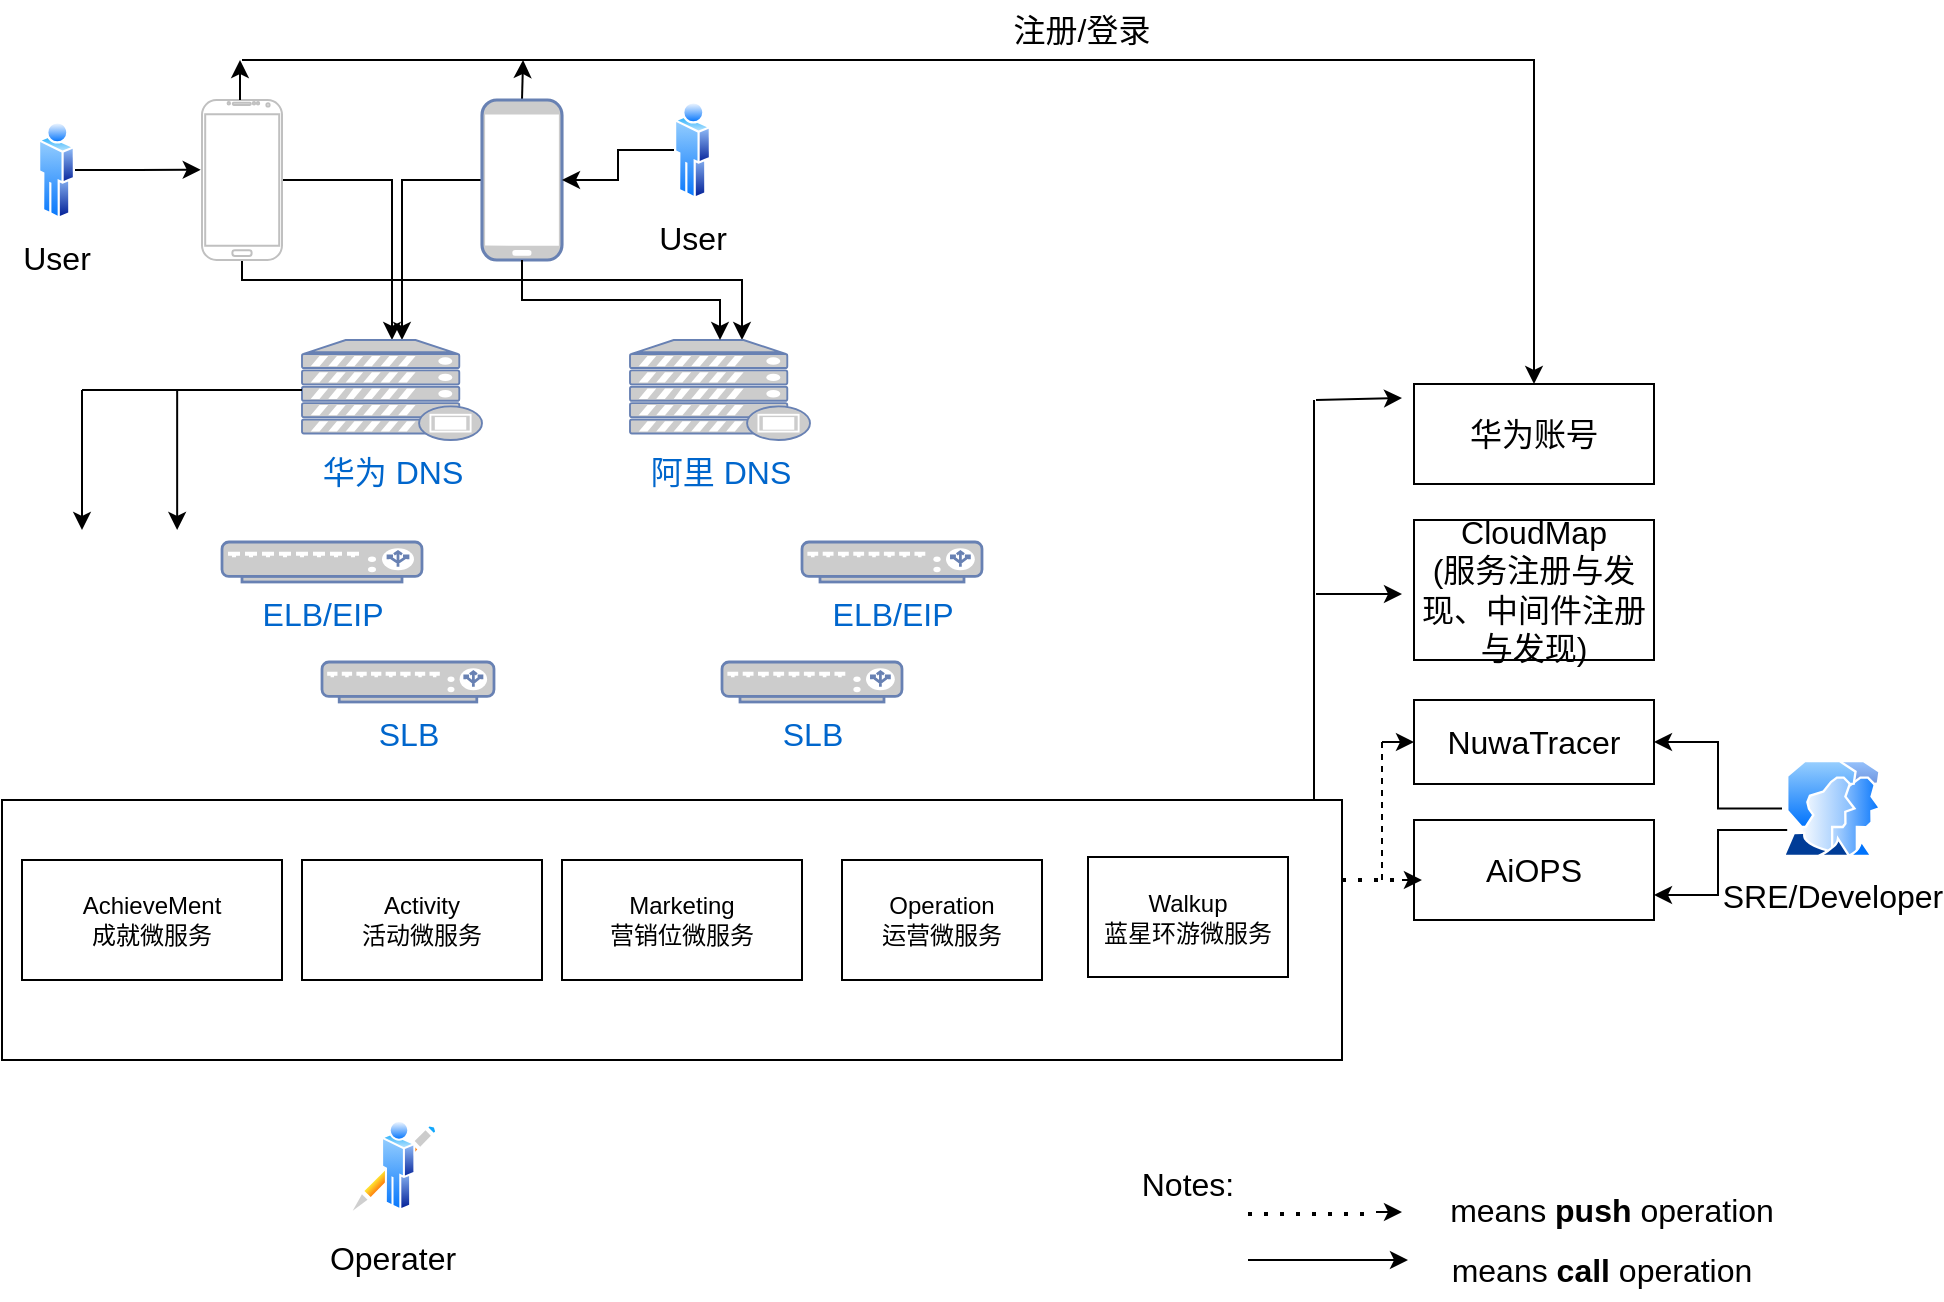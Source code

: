 <mxfile version="23.0.0" type="github">
  <diagram name="第 1 页" id="JbuPutZytbCK25REN7PR">
    <mxGraphModel dx="946" dy="1782" grid="1" gridSize="10" guides="1" tooltips="1" connect="1" arrows="1" fold="1" page="1" pageScale="1" pageWidth="827" pageHeight="1169" math="0" shadow="0">
      <root>
        <mxCell id="0" />
        <mxCell id="1" parent="0" />
        <mxCell id="YvnnRUKu41tw3babr-Li-1" value="" style="rounded=0;whiteSpace=wrap;html=1;fontSize=16;" parent="1" vertex="1">
          <mxGeometry x="10" y="360" width="670" height="130" as="geometry" />
        </mxCell>
        <mxCell id="YvnnRUKu41tw3babr-Li-2" value="华为账号" style="rounded=0;whiteSpace=wrap;html=1;fontSize=16;" parent="1" vertex="1">
          <mxGeometry x="716" y="152" width="120" height="50" as="geometry" />
        </mxCell>
        <mxCell id="YvnnRUKu41tw3babr-Li-4" value="AchieveMent&lt;br&gt;成就微服务" style="rounded=0;whiteSpace=wrap;html=1;fontSize=12;" parent="1" vertex="1">
          <mxGeometry x="20" y="390" width="130" height="60" as="geometry" />
        </mxCell>
        <mxCell id="YvnnRUKu41tw3babr-Li-5" value="Activity&lt;br&gt;活动微服务" style="rounded=0;whiteSpace=wrap;html=1;fontSize=12;" parent="1" vertex="1">
          <mxGeometry x="160" y="390" width="120" height="60" as="geometry" />
        </mxCell>
        <mxCell id="YvnnRUKu41tw3babr-Li-6" value="Marketing&lt;br&gt;营销位微服务" style="rounded=0;whiteSpace=wrap;html=1;fontSize=12;" parent="1" vertex="1">
          <mxGeometry x="290" y="390" width="120" height="60" as="geometry" />
        </mxCell>
        <mxCell id="YvnnRUKu41tw3babr-Li-7" value="Operation&lt;br&gt;运营微服务" style="rounded=0;whiteSpace=wrap;html=1;fontSize=12;" parent="1" vertex="1">
          <mxGeometry x="430" y="390" width="100" height="60" as="geometry" />
        </mxCell>
        <mxCell id="YvnnRUKu41tw3babr-Li-8" value="CloudMap&lt;br style=&quot;font-size: 16px;&quot;&gt;(服务注册与发现、中间件注册与发现)" style="rounded=0;whiteSpace=wrap;html=1;fontSize=16;" parent="1" vertex="1">
          <mxGeometry x="716" y="220" width="120" height="70" as="geometry" />
        </mxCell>
        <mxCell id="YvnnRUKu41tw3babr-Li-17" style="edgeStyle=orthogonalEdgeStyle;rounded=0;orthogonalLoop=1;jettySize=auto;html=1;fontSize=16;" parent="1" source="YvnnRUKu41tw3babr-Li-10" target="YvnnRUKu41tw3babr-Li-15" edge="1">
          <mxGeometry relative="1" as="geometry" />
        </mxCell>
        <mxCell id="YvnnRUKu41tw3babr-Li-19" style="edgeStyle=orthogonalEdgeStyle;rounded=0;orthogonalLoop=1;jettySize=auto;html=1;fontSize=16;" parent="1" source="YvnnRUKu41tw3babr-Li-10" target="YvnnRUKu41tw3babr-Li-16" edge="1">
          <mxGeometry relative="1" as="geometry">
            <Array as="points">
              <mxPoint x="130" y="100" />
              <mxPoint x="380" y="100" />
            </Array>
          </mxGeometry>
        </mxCell>
        <mxCell id="YvnnRUKu41tw3babr-Li-100" style="edgeStyle=orthogonalEdgeStyle;rounded=0;orthogonalLoop=1;jettySize=auto;html=1;entryX=0.5;entryY=0;entryDx=0;entryDy=0;fontSize=16;" parent="1" source="YvnnRUKu41tw3babr-Li-84" target="YvnnRUKu41tw3babr-Li-2" edge="1">
          <mxGeometry relative="1" as="geometry">
            <Array as="points">
              <mxPoint x="130" y="-10" />
              <mxPoint x="756" y="-10" />
            </Array>
          </mxGeometry>
        </mxCell>
        <mxCell id="YvnnRUKu41tw3babr-Li-10" value="" style="verticalLabelPosition=bottom;verticalAlign=top;html=1;shadow=0;dashed=0;strokeWidth=1;shape=mxgraph.android.phone2;strokeColor=#c0c0c0;fontSize=16;" parent="1" vertex="1">
          <mxGeometry x="110" y="10" width="40" height="80" as="geometry" />
        </mxCell>
        <mxCell id="YvnnRUKu41tw3babr-Li-21" style="edgeStyle=orthogonalEdgeStyle;rounded=0;orthogonalLoop=1;jettySize=auto;html=1;exitX=0;exitY=0.5;exitDx=0;exitDy=0;exitPerimeter=0;fontSize=16;" parent="1" source="YvnnRUKu41tw3babr-Li-11" target="YvnnRUKu41tw3babr-Li-15" edge="1">
          <mxGeometry relative="1" as="geometry">
            <Array as="points">
              <mxPoint x="210" y="50" />
            </Array>
          </mxGeometry>
        </mxCell>
        <mxCell id="YvnnRUKu41tw3babr-Li-102" style="edgeStyle=orthogonalEdgeStyle;rounded=0;orthogonalLoop=1;jettySize=auto;html=1;exitX=0.5;exitY=0;exitDx=0;exitDy=0;exitPerimeter=0;fontSize=16;" parent="1" source="YvnnRUKu41tw3babr-Li-11" edge="1">
          <mxGeometry relative="1" as="geometry">
            <mxPoint x="270.529" y="-10" as="targetPoint" />
          </mxGeometry>
        </mxCell>
        <mxCell id="YvnnRUKu41tw3babr-Li-11" value="" style="fontColor=#0066CC;verticalAlign=top;verticalLabelPosition=bottom;labelPosition=center;align=center;html=1;outlineConnect=0;fillColor=#CCCCCC;strokeColor=#6881B3;gradientColor=none;gradientDirection=north;strokeWidth=2;shape=mxgraph.networks.mobile;fontSize=16;" parent="1" vertex="1">
          <mxGeometry x="250" y="10" width="40" height="80" as="geometry" />
        </mxCell>
        <mxCell id="YvnnRUKu41tw3babr-Li-15" value="华为 DNS" style="fontColor=#0066CC;verticalAlign=top;verticalLabelPosition=bottom;labelPosition=center;align=center;html=1;outlineConnect=0;fillColor=#CCCCCC;strokeColor=#6881B3;gradientColor=none;gradientDirection=north;strokeWidth=2;shape=mxgraph.networks.proxy_server;fontSize=16;" parent="1" vertex="1">
          <mxGeometry x="160" y="130" width="90" height="50" as="geometry" />
        </mxCell>
        <mxCell id="YvnnRUKu41tw3babr-Li-16" value="阿里 DNS" style="fontColor=#0066CC;verticalAlign=top;verticalLabelPosition=bottom;labelPosition=center;align=center;html=1;outlineConnect=0;fillColor=#CCCCCC;strokeColor=#6881B3;gradientColor=none;gradientDirection=north;strokeWidth=2;shape=mxgraph.networks.proxy_server;fontSize=16;" parent="1" vertex="1">
          <mxGeometry x="324" y="130" width="90" height="50" as="geometry" />
        </mxCell>
        <mxCell id="YvnnRUKu41tw3babr-Li-20" style="edgeStyle=orthogonalEdgeStyle;rounded=0;orthogonalLoop=1;jettySize=auto;html=1;exitX=0.5;exitY=1;exitDx=0;exitDy=0;exitPerimeter=0;entryX=0.5;entryY=0;entryDx=0;entryDy=0;entryPerimeter=0;fontSize=16;" parent="1" source="YvnnRUKu41tw3babr-Li-11" target="YvnnRUKu41tw3babr-Li-16" edge="1">
          <mxGeometry relative="1" as="geometry" />
        </mxCell>
        <mxCell id="YvnnRUKu41tw3babr-Li-66" value="ELB/EIP" style="fontColor=#0066CC;verticalAlign=top;verticalLabelPosition=bottom;labelPosition=center;align=center;html=1;outlineConnect=0;fillColor=#CCCCCC;strokeColor=#6881B3;gradientColor=none;gradientDirection=north;strokeWidth=2;shape=mxgraph.networks.load_balancer;fontSize=16;" parent="1" vertex="1">
          <mxGeometry x="120" y="231" width="100" height="20" as="geometry" />
        </mxCell>
        <mxCell id="YvnnRUKu41tw3babr-Li-68" value="ELB/EIP" style="fontColor=#0066CC;verticalAlign=top;verticalLabelPosition=bottom;labelPosition=center;align=center;html=1;outlineConnect=0;fillColor=#CCCCCC;strokeColor=#6881B3;gradientColor=none;gradientDirection=north;strokeWidth=2;shape=mxgraph.networks.load_balancer;fontSize=16;" parent="1" vertex="1">
          <mxGeometry x="410" y="231" width="90" height="20" as="geometry" />
        </mxCell>
        <mxCell id="YvnnRUKu41tw3babr-Li-69" value="SLB" style="fontColor=#0066CC;verticalAlign=top;verticalLabelPosition=bottom;labelPosition=center;align=center;html=1;outlineConnect=0;fillColor=#CCCCCC;strokeColor=#6881B3;gradientColor=none;gradientDirection=north;strokeWidth=2;shape=mxgraph.networks.load_balancer;fontSize=16;" parent="1" vertex="1">
          <mxGeometry x="170" y="291" width="86" height="20" as="geometry" />
        </mxCell>
        <mxCell id="YvnnRUKu41tw3babr-Li-70" value="SLB" style="fontColor=#0066CC;verticalAlign=top;verticalLabelPosition=bottom;labelPosition=center;align=center;html=1;outlineConnect=0;fillColor=#CCCCCC;strokeColor=#6881B3;gradientColor=none;gradientDirection=north;strokeWidth=2;shape=mxgraph.networks.load_balancer;fontSize=16;" parent="1" vertex="1">
          <mxGeometry x="370" y="291" width="90" height="20" as="geometry" />
        </mxCell>
        <mxCell id="YvnnRUKu41tw3babr-Li-82" value="NuwaTracer" style="rounded=0;whiteSpace=wrap;html=1;fontSize=16;" parent="1" vertex="1">
          <mxGeometry x="716" y="310" width="120" height="42" as="geometry" />
        </mxCell>
        <mxCell id="YvnnRUKu41tw3babr-Li-83" value="AiOPS" style="rounded=0;whiteSpace=wrap;html=1;fontSize=16;" parent="1" vertex="1">
          <mxGeometry x="716" y="370" width="120" height="50" as="geometry" />
        </mxCell>
        <mxCell id="YvnnRUKu41tw3babr-Li-95" value="User" style="image;aspect=fixed;perimeter=ellipsePerimeter;html=1;align=center;shadow=0;dashed=0;spacingTop=3;image=img/lib/active_directory/user.svg;fontSize=16;" parent="1" vertex="1">
          <mxGeometry x="28" y="20" width="18.5" height="50" as="geometry" />
        </mxCell>
        <mxCell id="YvnnRUKu41tw3babr-Li-96" style="edgeStyle=orthogonalEdgeStyle;rounded=0;orthogonalLoop=1;jettySize=auto;html=1;exitX=1;exitY=0.5;exitDx=0;exitDy=0;entryX=-0.016;entryY=0.436;entryDx=0;entryDy=0;entryPerimeter=0;fontSize=16;" parent="1" source="YvnnRUKu41tw3babr-Li-95" target="YvnnRUKu41tw3babr-Li-10" edge="1">
          <mxGeometry relative="1" as="geometry" />
        </mxCell>
        <mxCell id="YvnnRUKu41tw3babr-Li-134" style="edgeStyle=orthogonalEdgeStyle;rounded=0;orthogonalLoop=1;jettySize=auto;html=1;exitX=0;exitY=0.5;exitDx=0;exitDy=0;fontSize=16;" parent="1" source="YvnnRUKu41tw3babr-Li-98" target="YvnnRUKu41tw3babr-Li-11" edge="1">
          <mxGeometry relative="1" as="geometry" />
        </mxCell>
        <mxCell id="YvnnRUKu41tw3babr-Li-98" value="User" style="image;aspect=fixed;perimeter=ellipsePerimeter;html=1;align=center;shadow=0;dashed=0;spacingTop=3;image=img/lib/active_directory/user.svg;fontSize=16;" parent="1" vertex="1">
          <mxGeometry x="346" y="10" width="18.5" height="50" as="geometry" />
        </mxCell>
        <mxCell id="YvnnRUKu41tw3babr-Li-104" value="" style="endArrow=classic;html=1;rounded=0;fontSize=16;" parent="1" edge="1">
          <mxGeometry width="50" height="50" relative="1" as="geometry">
            <mxPoint x="129" y="10" as="sourcePoint" />
            <mxPoint x="129" y="-10" as="targetPoint" />
          </mxGeometry>
        </mxCell>
        <mxCell id="YvnnRUKu41tw3babr-Li-84" value="注册/登录" style="text;html=1;strokeColor=none;fillColor=none;align=center;verticalAlign=middle;whiteSpace=wrap;rounded=0;fontSize=16;" parent="1" vertex="1">
          <mxGeometry x="510" y="-40" width="80" height="30" as="geometry" />
        </mxCell>
        <mxCell id="YvnnRUKu41tw3babr-Li-110" value="" style="endArrow=none;html=1;rounded=0;entryX=0;entryY=0.5;entryDx=0;entryDy=0;entryPerimeter=0;fontSize=16;" parent="1" target="YvnnRUKu41tw3babr-Li-15" edge="1">
          <mxGeometry width="50" height="50" relative="1" as="geometry">
            <mxPoint x="50" y="155" as="sourcePoint" />
            <mxPoint x="111" y="118" as="targetPoint" />
          </mxGeometry>
        </mxCell>
        <mxCell id="YvnnRUKu41tw3babr-Li-116" value="" style="endArrow=classic;html=1;rounded=0;entryX=0.5;entryY=0;entryDx=0;entryDy=0;entryPerimeter=0;fontSize=16;" parent="1" edge="1">
          <mxGeometry width="50" height="50" relative="1" as="geometry">
            <mxPoint x="50" y="155" as="sourcePoint" />
            <mxPoint x="50" y="225" as="targetPoint" />
          </mxGeometry>
        </mxCell>
        <mxCell id="YvnnRUKu41tw3babr-Li-118" value="" style="endArrow=classic;html=1;rounded=0;entryX=0.5;entryY=0;entryDx=0;entryDy=0;entryPerimeter=0;fontSize=16;" parent="1" edge="1">
          <mxGeometry width="50" height="50" relative="1" as="geometry">
            <mxPoint x="97.58" y="155" as="sourcePoint" />
            <mxPoint x="97.58" y="225" as="targetPoint" />
          </mxGeometry>
        </mxCell>
        <mxCell id="YvnnRUKu41tw3babr-Li-143" value="" style="endArrow=none;html=1;rounded=0;exitX=1;exitY=0;exitDx=0;exitDy=0;fontSize=16;" parent="1" edge="1">
          <mxGeometry width="50" height="50" relative="1" as="geometry">
            <mxPoint x="666" y="360" as="sourcePoint" />
            <mxPoint x="666" y="160" as="targetPoint" />
          </mxGeometry>
        </mxCell>
        <mxCell id="YvnnRUKu41tw3babr-Li-146" value="" style="endArrow=classic;html=1;rounded=0;fontSize=16;" parent="1" edge="1">
          <mxGeometry width="50" height="50" relative="1" as="geometry">
            <mxPoint x="667" y="160" as="sourcePoint" />
            <mxPoint x="710" y="159" as="targetPoint" />
          </mxGeometry>
        </mxCell>
        <mxCell id="YvnnRUKu41tw3babr-Li-147" value="" style="endArrow=classic;html=1;rounded=0;fontSize=16;" parent="1" edge="1">
          <mxGeometry width="50" height="50" relative="1" as="geometry">
            <mxPoint x="667" y="257" as="sourcePoint" />
            <mxPoint x="710" y="257" as="targetPoint" />
          </mxGeometry>
        </mxCell>
        <mxCell id="YvnnRUKu41tw3babr-Li-153" value="" style="endArrow=none;dashed=1;html=1;dashPattern=1 3;strokeWidth=2;rounded=0;fontSize=16;" parent="1" edge="1">
          <mxGeometry width="50" height="50" relative="1" as="geometry">
            <mxPoint x="680" y="400" as="sourcePoint" />
            <mxPoint x="710" y="400" as="targetPoint" />
          </mxGeometry>
        </mxCell>
        <mxCell id="YvnnRUKu41tw3babr-Li-154" value="" style="endArrow=classic;html=1;rounded=0;entryX=0.033;entryY=0.6;entryDx=0;entryDy=0;entryPerimeter=0;fontSize=16;" parent="1" edge="1">
          <mxGeometry width="50" height="50" relative="1" as="geometry">
            <mxPoint x="710" y="400" as="sourcePoint" />
            <mxPoint x="719.96" y="400" as="targetPoint" />
          </mxGeometry>
        </mxCell>
        <mxCell id="YvnnRUKu41tw3babr-Li-158" value="" style="endArrow=none;dashed=1;html=1;rounded=0;fontSize=16;" parent="1" edge="1">
          <mxGeometry width="50" height="50" relative="1" as="geometry">
            <mxPoint x="700" y="400" as="sourcePoint" />
            <mxPoint x="700" y="330" as="targetPoint" />
          </mxGeometry>
        </mxCell>
        <mxCell id="YvnnRUKu41tw3babr-Li-159" value="" style="endArrow=classic;html=1;rounded=0;entryX=0;entryY=0.5;entryDx=0;entryDy=0;fontSize=16;" parent="1" target="YvnnRUKu41tw3babr-Li-82" edge="1">
          <mxGeometry width="50" height="50" relative="1" as="geometry">
            <mxPoint x="700" y="331" as="sourcePoint" />
            <mxPoint x="750" y="320" as="targetPoint" />
          </mxGeometry>
        </mxCell>
        <mxCell id="YvnnRUKu41tw3babr-Li-160" value="Operater" style="image;aspect=fixed;perimeter=ellipsePerimeter;html=1;align=center;shadow=0;dashed=0;spacingTop=3;image=img/lib/active_directory/writer.svg;fontSize=16;" parent="1" vertex="1">
          <mxGeometry x="181" y="520" width="48" height="50" as="geometry" />
        </mxCell>
        <mxCell id="YvnnRUKu41tw3babr-Li-164" style="edgeStyle=orthogonalEdgeStyle;rounded=0;orthogonalLoop=1;jettySize=auto;html=1;entryX=1;entryY=0.5;entryDx=0;entryDy=0;fontSize=16;" parent="1" source="YvnnRUKu41tw3babr-Li-162" target="YvnnRUKu41tw3babr-Li-82" edge="1">
          <mxGeometry relative="1" as="geometry" />
        </mxCell>
        <mxCell id="YvnnRUKu41tw3babr-Li-165" style="edgeStyle=orthogonalEdgeStyle;rounded=0;orthogonalLoop=1;jettySize=auto;html=1;exitX=0;exitY=0.75;exitDx=0;exitDy=0;entryX=1;entryY=0.75;entryDx=0;entryDy=0;fontSize=16;" parent="1" source="YvnnRUKu41tw3babr-Li-162" target="YvnnRUKu41tw3babr-Li-83" edge="1">
          <mxGeometry relative="1" as="geometry" />
        </mxCell>
        <mxCell id="YvnnRUKu41tw3babr-Li-162" value="SRE/Developer" style="image;aspect=fixed;perimeter=ellipsePerimeter;html=1;align=center;shadow=0;dashed=0;spacingTop=3;image=img/lib/active_directory/user_accounts.svg;fontSize=16;" parent="1" vertex="1">
          <mxGeometry x="900" y="340" width="50" height="48.5" as="geometry" />
        </mxCell>
        <mxCell id="YvnnRUKu41tw3babr-Li-167" value="Notes:" style="text;html=1;strokeColor=none;fillColor=none;align=center;verticalAlign=middle;whiteSpace=wrap;rounded=0;fontSize=16;" parent="1" vertex="1">
          <mxGeometry x="573" y="537" width="60" height="30" as="geometry" />
        </mxCell>
        <mxCell id="YvnnRUKu41tw3babr-Li-168" value="" style="endArrow=none;dashed=1;html=1;dashPattern=1 3;strokeWidth=2;rounded=0;exitX=1;exitY=1;exitDx=0;exitDy=0;fontSize=16;" parent="1" source="YvnnRUKu41tw3babr-Li-167" edge="1">
          <mxGeometry width="50" height="50" relative="1" as="geometry">
            <mxPoint x="643" y="587" as="sourcePoint" />
            <mxPoint x="693" y="567" as="targetPoint" />
          </mxGeometry>
        </mxCell>
        <mxCell id="YvnnRUKu41tw3babr-Li-169" value="" style="endArrow=classic;html=1;rounded=0;fontSize=16;" parent="1" edge="1">
          <mxGeometry width="50" height="50" relative="1" as="geometry">
            <mxPoint x="697" y="566" as="sourcePoint" />
            <mxPoint x="710" y="566" as="targetPoint" />
          </mxGeometry>
        </mxCell>
        <mxCell id="YvnnRUKu41tw3babr-Li-170" value="" style="endArrow=classic;html=1;rounded=0;fontSize=16;" parent="1" edge="1">
          <mxGeometry width="50" height="50" relative="1" as="geometry">
            <mxPoint x="633" y="590" as="sourcePoint" />
            <mxPoint x="713" y="590" as="targetPoint" />
          </mxGeometry>
        </mxCell>
        <mxCell id="YvnnRUKu41tw3babr-Li-171" value="means &lt;b style=&quot;font-size: 16px;&quot;&gt;push &lt;/b&gt;operation" style="text;html=1;strokeColor=none;fillColor=none;align=center;verticalAlign=middle;whiteSpace=wrap;rounded=0;fontSize=16;" parent="1" vertex="1">
          <mxGeometry x="720" y="550" width="190" height="30" as="geometry" />
        </mxCell>
        <mxCell id="YvnnRUKu41tw3babr-Li-172" value="means &lt;b style=&quot;font-size: 16px;&quot;&gt;call&lt;/b&gt; operation" style="text;html=1;strokeColor=none;fillColor=none;align=center;verticalAlign=middle;whiteSpace=wrap;rounded=0;fontSize=16;" parent="1" vertex="1">
          <mxGeometry x="720" y="580" width="180" height="30" as="geometry" />
        </mxCell>
        <mxCell id="Zao790pLiYCcXgHNWc76-3" value="Walkup&lt;br&gt;蓝星环游微服务" style="rounded=0;whiteSpace=wrap;html=1;fontSize=12;" vertex="1" parent="1">
          <mxGeometry x="553" y="388.5" width="100" height="60" as="geometry" />
        </mxCell>
      </root>
    </mxGraphModel>
  </diagram>
</mxfile>
